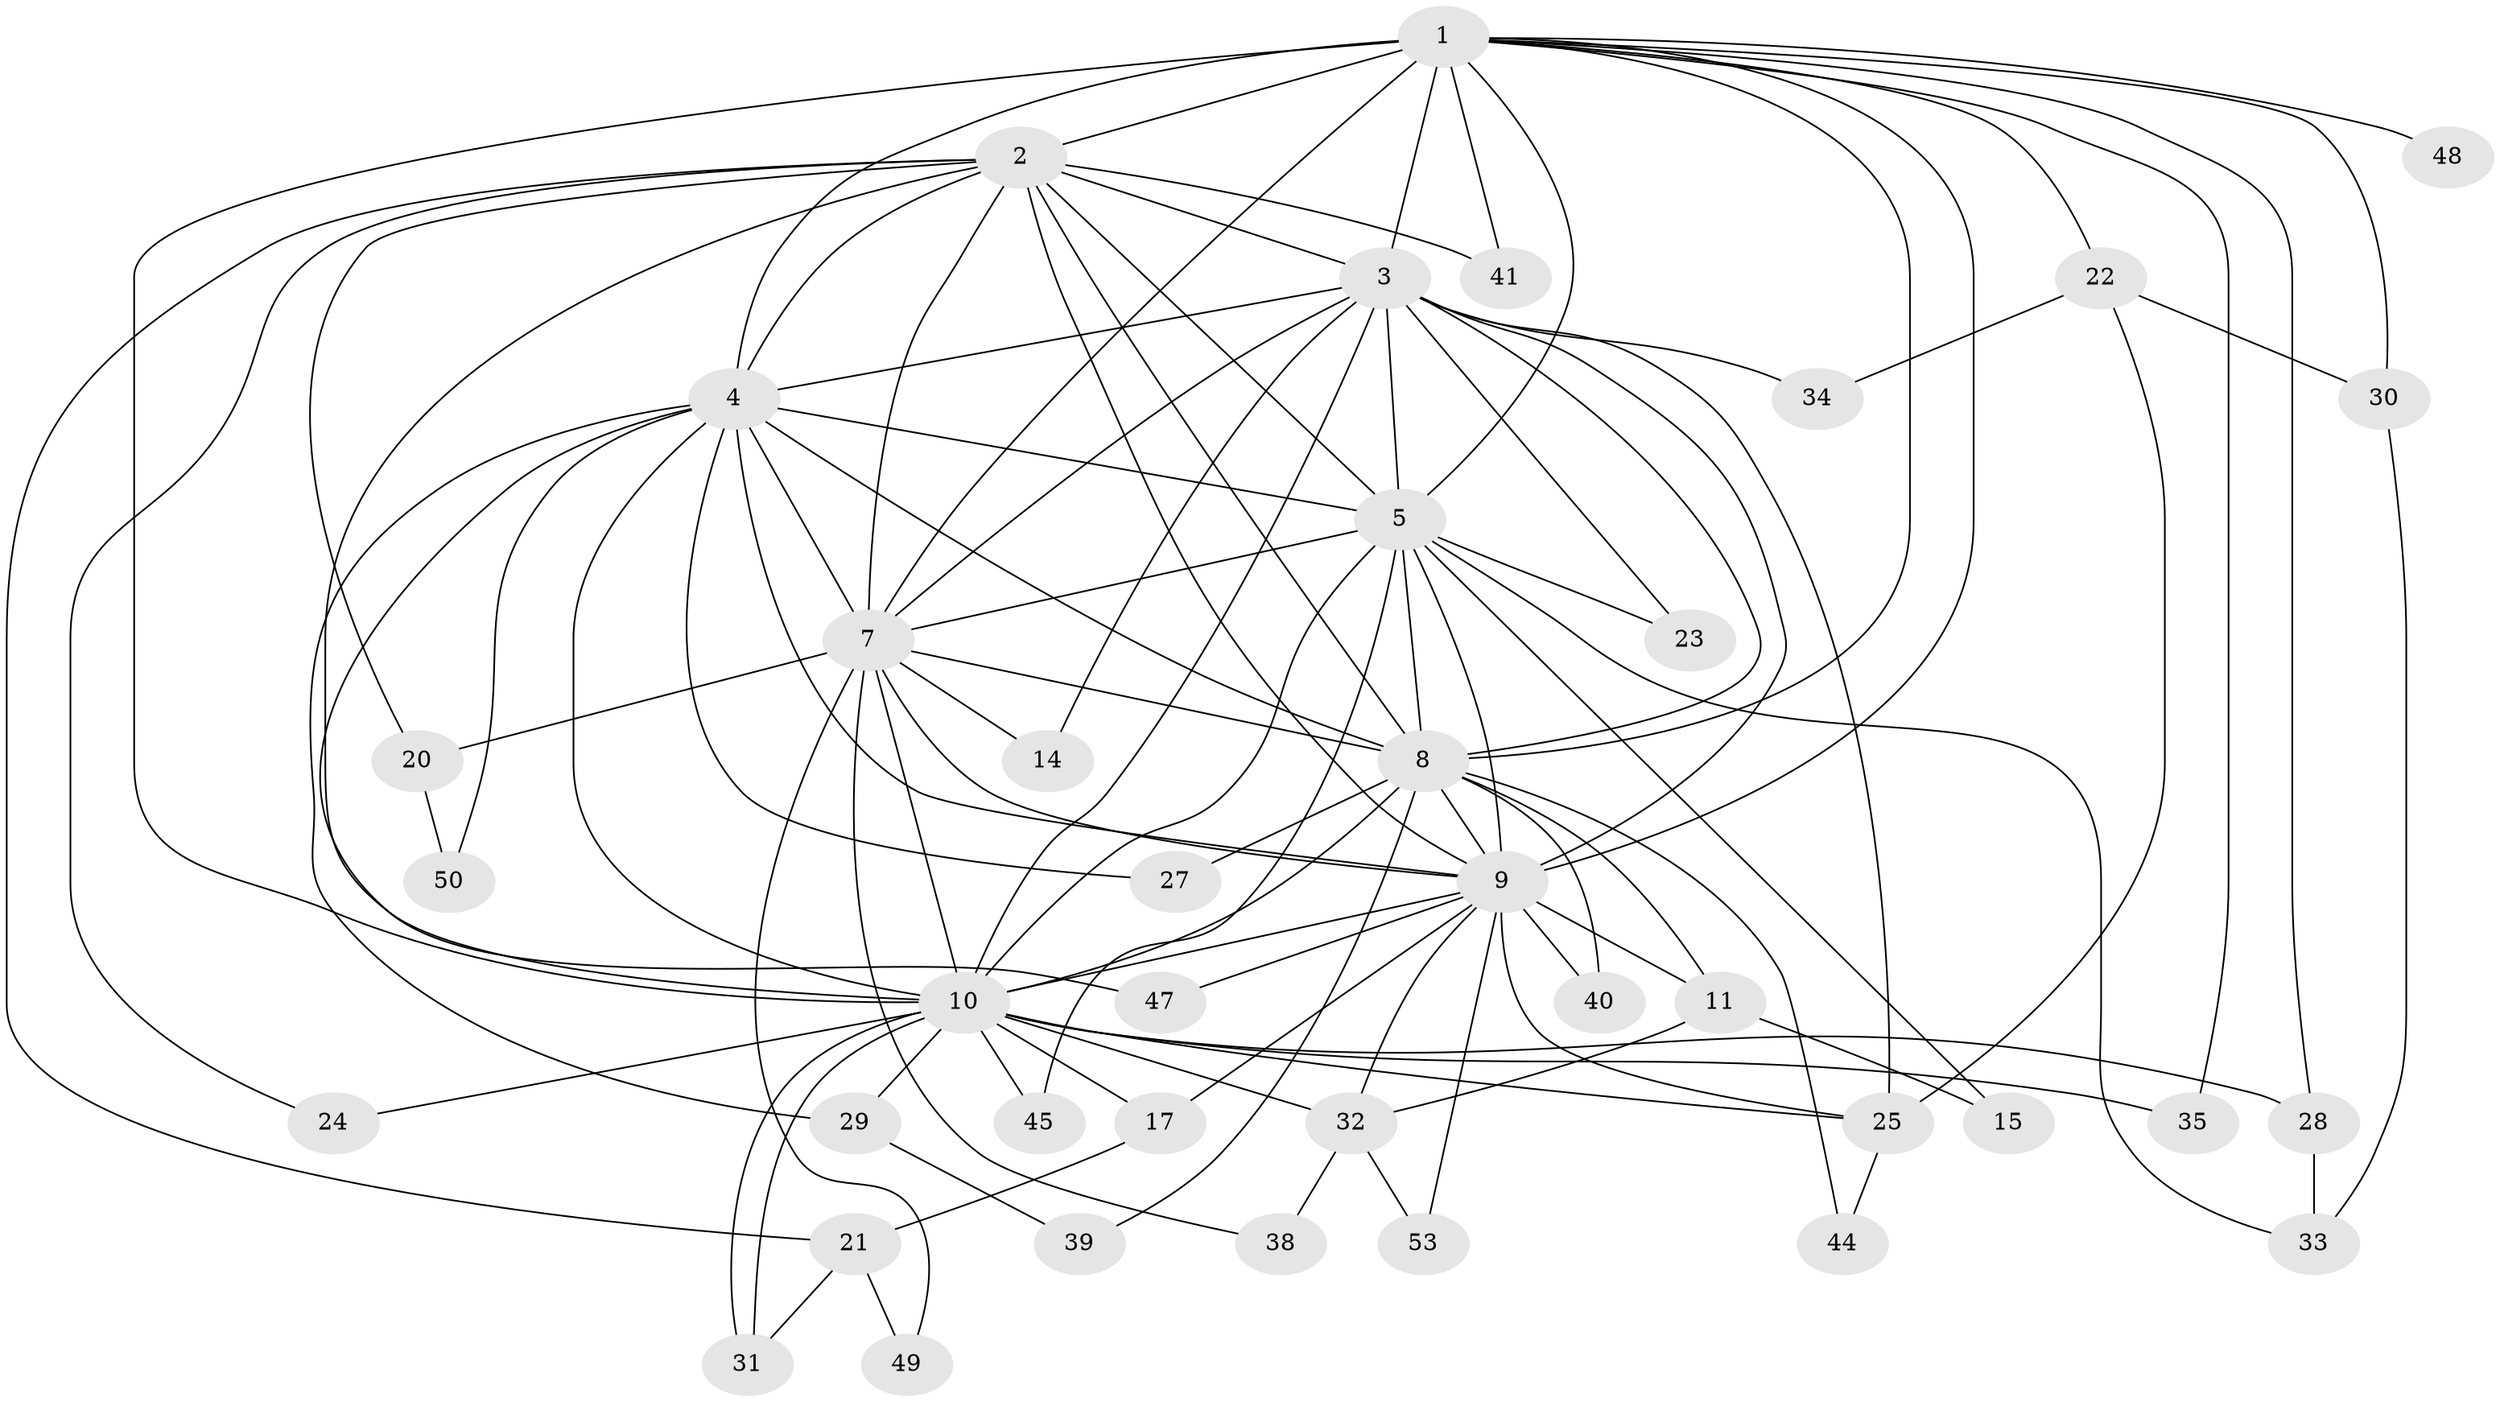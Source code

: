 // Generated by graph-tools (version 1.1) at 2025/23/03/03/25 07:23:43]
// undirected, 39 vertices, 99 edges
graph export_dot {
graph [start="1"]
  node [color=gray90,style=filled];
  1 [super="+6"];
  2 [super="+51"];
  3 [super="+13"];
  4 [super="+19"];
  5 [super="+12"];
  7 [super="+36"];
  8 [super="+16"];
  9 [super="+37"];
  10 [super="+18"];
  11;
  14;
  15;
  17;
  20;
  21 [super="+42"];
  22 [super="+43"];
  23;
  24;
  25 [super="+26"];
  27;
  28;
  29;
  30;
  31;
  32 [super="+54"];
  33 [super="+52"];
  34;
  35;
  38;
  39;
  40 [super="+46"];
  41;
  44;
  45;
  47;
  48;
  49;
  50;
  53;
  1 -- 2 [weight=3];
  1 -- 3 [weight=2];
  1 -- 4 [weight=2];
  1 -- 5 [weight=2];
  1 -- 7 [weight=3];
  1 -- 8 [weight=2];
  1 -- 9 [weight=3];
  1 -- 10 [weight=3];
  1 -- 30;
  1 -- 35;
  1 -- 41;
  1 -- 48;
  1 -- 22;
  1 -- 28;
  2 -- 3;
  2 -- 4;
  2 -- 5;
  2 -- 7;
  2 -- 8;
  2 -- 9;
  2 -- 10;
  2 -- 20;
  2 -- 21;
  2 -- 24;
  2 -- 41;
  3 -- 4;
  3 -- 5;
  3 -- 7;
  3 -- 8;
  3 -- 9 [weight=2];
  3 -- 10;
  3 -- 14;
  3 -- 23;
  3 -- 34;
  3 -- 25;
  4 -- 5;
  4 -- 7;
  4 -- 8;
  4 -- 9 [weight=2];
  4 -- 10;
  4 -- 27;
  4 -- 29;
  4 -- 47;
  4 -- 50;
  5 -- 7;
  5 -- 8;
  5 -- 9 [weight=2];
  5 -- 10;
  5 -- 23;
  5 -- 45;
  5 -- 15;
  5 -- 33;
  7 -- 8;
  7 -- 9;
  7 -- 10;
  7 -- 14;
  7 -- 20;
  7 -- 38;
  7 -- 49;
  8 -- 9 [weight=2];
  8 -- 10;
  8 -- 11;
  8 -- 27;
  8 -- 39;
  8 -- 40;
  8 -- 44;
  9 -- 10;
  9 -- 11;
  9 -- 17;
  9 -- 25;
  9 -- 32;
  9 -- 40 [weight=2];
  9 -- 47;
  9 -- 53;
  10 -- 17;
  10 -- 24;
  10 -- 25;
  10 -- 28;
  10 -- 29;
  10 -- 31;
  10 -- 31;
  10 -- 35;
  10 -- 45;
  10 -- 32;
  11 -- 15;
  11 -- 32;
  17 -- 21;
  20 -- 50;
  21 -- 49;
  21 -- 31;
  22 -- 30;
  22 -- 34;
  22 -- 25;
  25 -- 44;
  28 -- 33;
  29 -- 39;
  30 -- 33;
  32 -- 38;
  32 -- 53;
}
